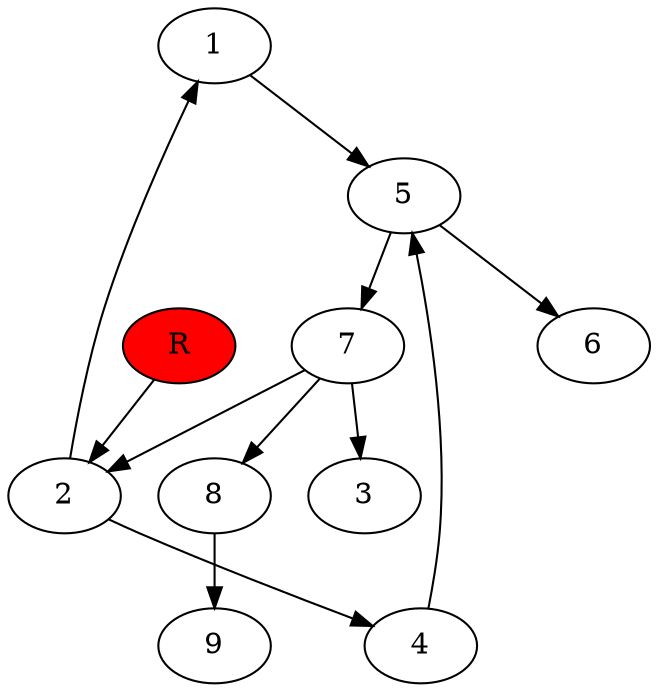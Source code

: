 digraph prb22792 {
	1
	2
	3
	4
	5
	6
	7
	8
	R [fillcolor="#ff0000" style=filled]
	1 -> 5
	2 -> 1
	2 -> 4
	4 -> 5
	5 -> 6
	5 -> 7
	7 -> 2
	7 -> 3
	7 -> 8
	8 -> 9
	R -> 2
}
